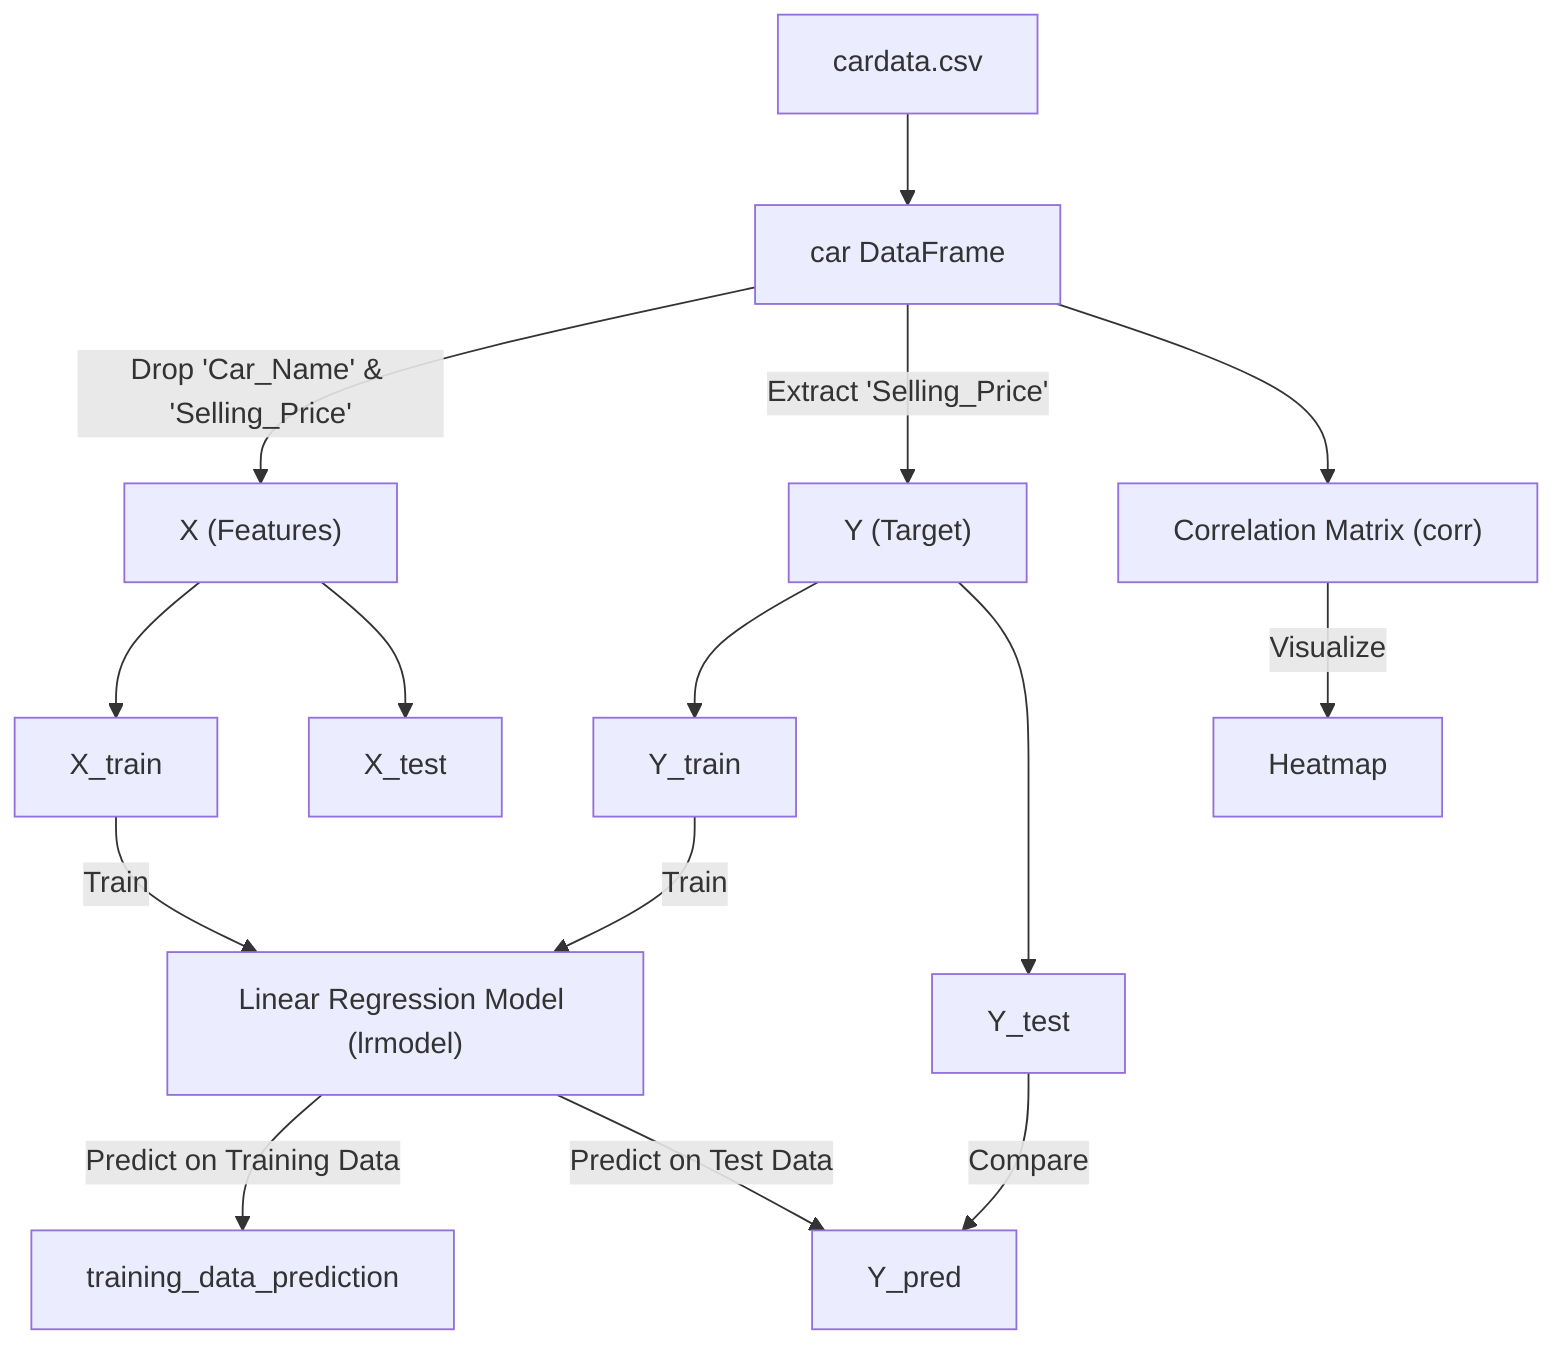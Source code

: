 flowchart TD
    %% Data Sources
    A["cardata.csv"] --> B["car DataFrame"]
    %% Data Preparation
    B --> |"Drop 'Car_Name' & 'Selling_Price'"| C["X (Features)"]
    B --> |"Extract 'Selling_Price'"| D["Y (Target)"]
    %% Data Splitting
    C --> E["X_train"]
    C --> F["X_test"]
    D --> G["Y_train"]
    D --> H["Y_test"]
    %% Model Training
    E --> |"Train"| I["Linear Regression Model (lrmodel)"]
    G --> |"Train"| I
    %% Predictions
    I --> |"Predict on Training Data"| J["training_data_prediction"]
    I --> |"Predict on Test Data"| K["Y_pred"]
    %% Evaluation
    H --> |"Compare"| K
    %% EDA
    B --> L["Correlation Matrix (corr)"]
    L --> |"Visualize"| M["Heatmap"]